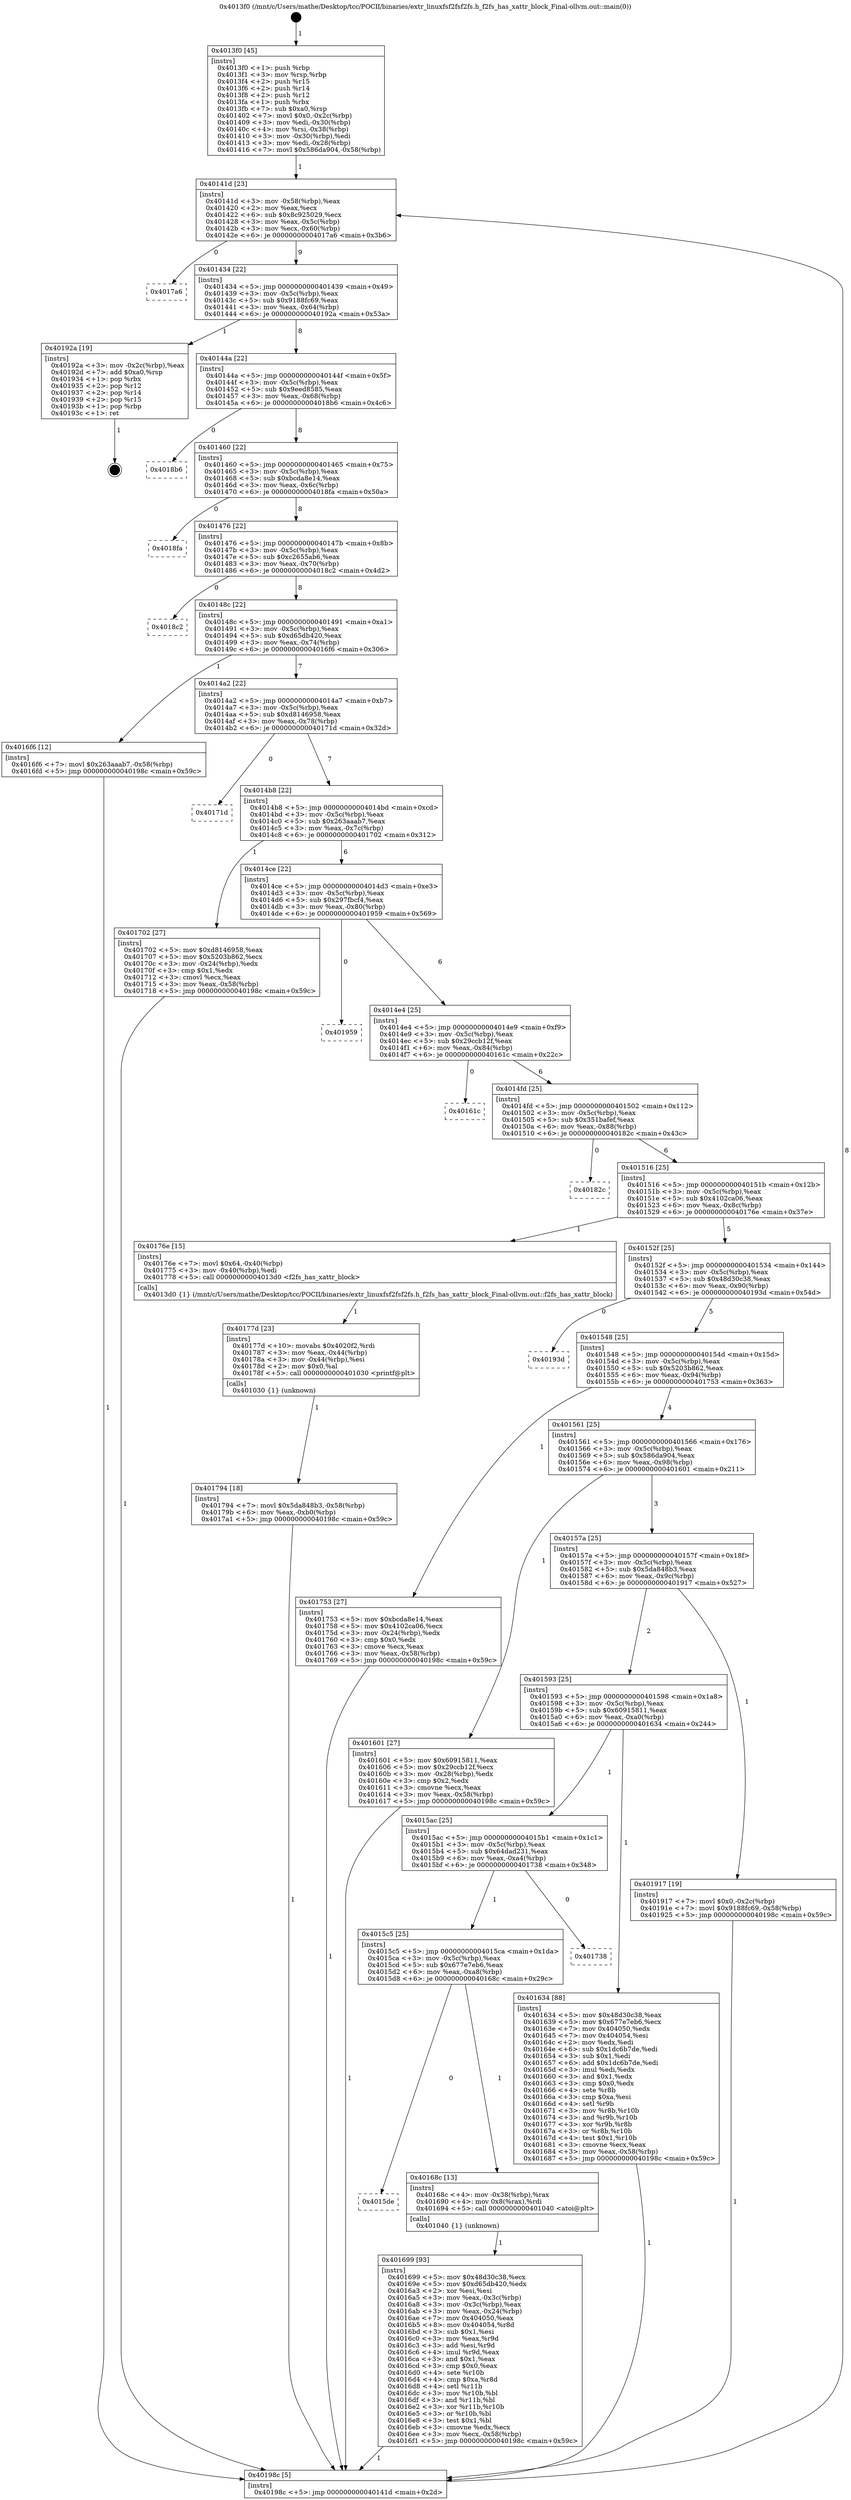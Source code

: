 digraph "0x4013f0" {
  label = "0x4013f0 (/mnt/c/Users/mathe/Desktop/tcc/POCII/binaries/extr_linuxfsf2fsf2fs.h_f2fs_has_xattr_block_Final-ollvm.out::main(0))"
  labelloc = "t"
  node[shape=record]

  Entry [label="",width=0.3,height=0.3,shape=circle,fillcolor=black,style=filled]
  "0x40141d" [label="{
     0x40141d [23]\l
     | [instrs]\l
     &nbsp;&nbsp;0x40141d \<+3\>: mov -0x58(%rbp),%eax\l
     &nbsp;&nbsp;0x401420 \<+2\>: mov %eax,%ecx\l
     &nbsp;&nbsp;0x401422 \<+6\>: sub $0x8c925029,%ecx\l
     &nbsp;&nbsp;0x401428 \<+3\>: mov %eax,-0x5c(%rbp)\l
     &nbsp;&nbsp;0x40142b \<+3\>: mov %ecx,-0x60(%rbp)\l
     &nbsp;&nbsp;0x40142e \<+6\>: je 00000000004017a6 \<main+0x3b6\>\l
  }"]
  "0x4017a6" [label="{
     0x4017a6\l
  }", style=dashed]
  "0x401434" [label="{
     0x401434 [22]\l
     | [instrs]\l
     &nbsp;&nbsp;0x401434 \<+5\>: jmp 0000000000401439 \<main+0x49\>\l
     &nbsp;&nbsp;0x401439 \<+3\>: mov -0x5c(%rbp),%eax\l
     &nbsp;&nbsp;0x40143c \<+5\>: sub $0x9188fc69,%eax\l
     &nbsp;&nbsp;0x401441 \<+3\>: mov %eax,-0x64(%rbp)\l
     &nbsp;&nbsp;0x401444 \<+6\>: je 000000000040192a \<main+0x53a\>\l
  }"]
  Exit [label="",width=0.3,height=0.3,shape=circle,fillcolor=black,style=filled,peripheries=2]
  "0x40192a" [label="{
     0x40192a [19]\l
     | [instrs]\l
     &nbsp;&nbsp;0x40192a \<+3\>: mov -0x2c(%rbp),%eax\l
     &nbsp;&nbsp;0x40192d \<+7\>: add $0xa0,%rsp\l
     &nbsp;&nbsp;0x401934 \<+1\>: pop %rbx\l
     &nbsp;&nbsp;0x401935 \<+2\>: pop %r12\l
     &nbsp;&nbsp;0x401937 \<+2\>: pop %r14\l
     &nbsp;&nbsp;0x401939 \<+2\>: pop %r15\l
     &nbsp;&nbsp;0x40193b \<+1\>: pop %rbp\l
     &nbsp;&nbsp;0x40193c \<+1\>: ret\l
  }"]
  "0x40144a" [label="{
     0x40144a [22]\l
     | [instrs]\l
     &nbsp;&nbsp;0x40144a \<+5\>: jmp 000000000040144f \<main+0x5f\>\l
     &nbsp;&nbsp;0x40144f \<+3\>: mov -0x5c(%rbp),%eax\l
     &nbsp;&nbsp;0x401452 \<+5\>: sub $0x9eed8585,%eax\l
     &nbsp;&nbsp;0x401457 \<+3\>: mov %eax,-0x68(%rbp)\l
     &nbsp;&nbsp;0x40145a \<+6\>: je 00000000004018b6 \<main+0x4c6\>\l
  }"]
  "0x401794" [label="{
     0x401794 [18]\l
     | [instrs]\l
     &nbsp;&nbsp;0x401794 \<+7\>: movl $0x5da848b3,-0x58(%rbp)\l
     &nbsp;&nbsp;0x40179b \<+6\>: mov %eax,-0xb0(%rbp)\l
     &nbsp;&nbsp;0x4017a1 \<+5\>: jmp 000000000040198c \<main+0x59c\>\l
  }"]
  "0x4018b6" [label="{
     0x4018b6\l
  }", style=dashed]
  "0x401460" [label="{
     0x401460 [22]\l
     | [instrs]\l
     &nbsp;&nbsp;0x401460 \<+5\>: jmp 0000000000401465 \<main+0x75\>\l
     &nbsp;&nbsp;0x401465 \<+3\>: mov -0x5c(%rbp),%eax\l
     &nbsp;&nbsp;0x401468 \<+5\>: sub $0xbcda8e14,%eax\l
     &nbsp;&nbsp;0x40146d \<+3\>: mov %eax,-0x6c(%rbp)\l
     &nbsp;&nbsp;0x401470 \<+6\>: je 00000000004018fa \<main+0x50a\>\l
  }"]
  "0x40177d" [label="{
     0x40177d [23]\l
     | [instrs]\l
     &nbsp;&nbsp;0x40177d \<+10\>: movabs $0x4020f2,%rdi\l
     &nbsp;&nbsp;0x401787 \<+3\>: mov %eax,-0x44(%rbp)\l
     &nbsp;&nbsp;0x40178a \<+3\>: mov -0x44(%rbp),%esi\l
     &nbsp;&nbsp;0x40178d \<+2\>: mov $0x0,%al\l
     &nbsp;&nbsp;0x40178f \<+5\>: call 0000000000401030 \<printf@plt\>\l
     | [calls]\l
     &nbsp;&nbsp;0x401030 \{1\} (unknown)\l
  }"]
  "0x4018fa" [label="{
     0x4018fa\l
  }", style=dashed]
  "0x401476" [label="{
     0x401476 [22]\l
     | [instrs]\l
     &nbsp;&nbsp;0x401476 \<+5\>: jmp 000000000040147b \<main+0x8b\>\l
     &nbsp;&nbsp;0x40147b \<+3\>: mov -0x5c(%rbp),%eax\l
     &nbsp;&nbsp;0x40147e \<+5\>: sub $0xc2655ab6,%eax\l
     &nbsp;&nbsp;0x401483 \<+3\>: mov %eax,-0x70(%rbp)\l
     &nbsp;&nbsp;0x401486 \<+6\>: je 00000000004018c2 \<main+0x4d2\>\l
  }"]
  "0x401699" [label="{
     0x401699 [93]\l
     | [instrs]\l
     &nbsp;&nbsp;0x401699 \<+5\>: mov $0x48d30c38,%ecx\l
     &nbsp;&nbsp;0x40169e \<+5\>: mov $0xd65db420,%edx\l
     &nbsp;&nbsp;0x4016a3 \<+2\>: xor %esi,%esi\l
     &nbsp;&nbsp;0x4016a5 \<+3\>: mov %eax,-0x3c(%rbp)\l
     &nbsp;&nbsp;0x4016a8 \<+3\>: mov -0x3c(%rbp),%eax\l
     &nbsp;&nbsp;0x4016ab \<+3\>: mov %eax,-0x24(%rbp)\l
     &nbsp;&nbsp;0x4016ae \<+7\>: mov 0x404050,%eax\l
     &nbsp;&nbsp;0x4016b5 \<+8\>: mov 0x404054,%r8d\l
     &nbsp;&nbsp;0x4016bd \<+3\>: sub $0x1,%esi\l
     &nbsp;&nbsp;0x4016c0 \<+3\>: mov %eax,%r9d\l
     &nbsp;&nbsp;0x4016c3 \<+3\>: add %esi,%r9d\l
     &nbsp;&nbsp;0x4016c6 \<+4\>: imul %r9d,%eax\l
     &nbsp;&nbsp;0x4016ca \<+3\>: and $0x1,%eax\l
     &nbsp;&nbsp;0x4016cd \<+3\>: cmp $0x0,%eax\l
     &nbsp;&nbsp;0x4016d0 \<+4\>: sete %r10b\l
     &nbsp;&nbsp;0x4016d4 \<+4\>: cmp $0xa,%r8d\l
     &nbsp;&nbsp;0x4016d8 \<+4\>: setl %r11b\l
     &nbsp;&nbsp;0x4016dc \<+3\>: mov %r10b,%bl\l
     &nbsp;&nbsp;0x4016df \<+3\>: and %r11b,%bl\l
     &nbsp;&nbsp;0x4016e2 \<+3\>: xor %r11b,%r10b\l
     &nbsp;&nbsp;0x4016e5 \<+3\>: or %r10b,%bl\l
     &nbsp;&nbsp;0x4016e8 \<+3\>: test $0x1,%bl\l
     &nbsp;&nbsp;0x4016eb \<+3\>: cmovne %edx,%ecx\l
     &nbsp;&nbsp;0x4016ee \<+3\>: mov %ecx,-0x58(%rbp)\l
     &nbsp;&nbsp;0x4016f1 \<+5\>: jmp 000000000040198c \<main+0x59c\>\l
  }"]
  "0x4018c2" [label="{
     0x4018c2\l
  }", style=dashed]
  "0x40148c" [label="{
     0x40148c [22]\l
     | [instrs]\l
     &nbsp;&nbsp;0x40148c \<+5\>: jmp 0000000000401491 \<main+0xa1\>\l
     &nbsp;&nbsp;0x401491 \<+3\>: mov -0x5c(%rbp),%eax\l
     &nbsp;&nbsp;0x401494 \<+5\>: sub $0xd65db420,%eax\l
     &nbsp;&nbsp;0x401499 \<+3\>: mov %eax,-0x74(%rbp)\l
     &nbsp;&nbsp;0x40149c \<+6\>: je 00000000004016f6 \<main+0x306\>\l
  }"]
  "0x4015de" [label="{
     0x4015de\l
  }", style=dashed]
  "0x4016f6" [label="{
     0x4016f6 [12]\l
     | [instrs]\l
     &nbsp;&nbsp;0x4016f6 \<+7\>: movl $0x263aaab7,-0x58(%rbp)\l
     &nbsp;&nbsp;0x4016fd \<+5\>: jmp 000000000040198c \<main+0x59c\>\l
  }"]
  "0x4014a2" [label="{
     0x4014a2 [22]\l
     | [instrs]\l
     &nbsp;&nbsp;0x4014a2 \<+5\>: jmp 00000000004014a7 \<main+0xb7\>\l
     &nbsp;&nbsp;0x4014a7 \<+3\>: mov -0x5c(%rbp),%eax\l
     &nbsp;&nbsp;0x4014aa \<+5\>: sub $0xd8146958,%eax\l
     &nbsp;&nbsp;0x4014af \<+3\>: mov %eax,-0x78(%rbp)\l
     &nbsp;&nbsp;0x4014b2 \<+6\>: je 000000000040171d \<main+0x32d\>\l
  }"]
  "0x40168c" [label="{
     0x40168c [13]\l
     | [instrs]\l
     &nbsp;&nbsp;0x40168c \<+4\>: mov -0x38(%rbp),%rax\l
     &nbsp;&nbsp;0x401690 \<+4\>: mov 0x8(%rax),%rdi\l
     &nbsp;&nbsp;0x401694 \<+5\>: call 0000000000401040 \<atoi@plt\>\l
     | [calls]\l
     &nbsp;&nbsp;0x401040 \{1\} (unknown)\l
  }"]
  "0x40171d" [label="{
     0x40171d\l
  }", style=dashed]
  "0x4014b8" [label="{
     0x4014b8 [22]\l
     | [instrs]\l
     &nbsp;&nbsp;0x4014b8 \<+5\>: jmp 00000000004014bd \<main+0xcd\>\l
     &nbsp;&nbsp;0x4014bd \<+3\>: mov -0x5c(%rbp),%eax\l
     &nbsp;&nbsp;0x4014c0 \<+5\>: sub $0x263aaab7,%eax\l
     &nbsp;&nbsp;0x4014c5 \<+3\>: mov %eax,-0x7c(%rbp)\l
     &nbsp;&nbsp;0x4014c8 \<+6\>: je 0000000000401702 \<main+0x312\>\l
  }"]
  "0x4015c5" [label="{
     0x4015c5 [25]\l
     | [instrs]\l
     &nbsp;&nbsp;0x4015c5 \<+5\>: jmp 00000000004015ca \<main+0x1da\>\l
     &nbsp;&nbsp;0x4015ca \<+3\>: mov -0x5c(%rbp),%eax\l
     &nbsp;&nbsp;0x4015cd \<+5\>: sub $0x677e7eb6,%eax\l
     &nbsp;&nbsp;0x4015d2 \<+6\>: mov %eax,-0xa8(%rbp)\l
     &nbsp;&nbsp;0x4015d8 \<+6\>: je 000000000040168c \<main+0x29c\>\l
  }"]
  "0x401702" [label="{
     0x401702 [27]\l
     | [instrs]\l
     &nbsp;&nbsp;0x401702 \<+5\>: mov $0xd8146958,%eax\l
     &nbsp;&nbsp;0x401707 \<+5\>: mov $0x5203b862,%ecx\l
     &nbsp;&nbsp;0x40170c \<+3\>: mov -0x24(%rbp),%edx\l
     &nbsp;&nbsp;0x40170f \<+3\>: cmp $0x1,%edx\l
     &nbsp;&nbsp;0x401712 \<+3\>: cmovl %ecx,%eax\l
     &nbsp;&nbsp;0x401715 \<+3\>: mov %eax,-0x58(%rbp)\l
     &nbsp;&nbsp;0x401718 \<+5\>: jmp 000000000040198c \<main+0x59c\>\l
  }"]
  "0x4014ce" [label="{
     0x4014ce [22]\l
     | [instrs]\l
     &nbsp;&nbsp;0x4014ce \<+5\>: jmp 00000000004014d3 \<main+0xe3\>\l
     &nbsp;&nbsp;0x4014d3 \<+3\>: mov -0x5c(%rbp),%eax\l
     &nbsp;&nbsp;0x4014d6 \<+5\>: sub $0x297fbcf4,%eax\l
     &nbsp;&nbsp;0x4014db \<+3\>: mov %eax,-0x80(%rbp)\l
     &nbsp;&nbsp;0x4014de \<+6\>: je 0000000000401959 \<main+0x569\>\l
  }"]
  "0x401738" [label="{
     0x401738\l
  }", style=dashed]
  "0x401959" [label="{
     0x401959\l
  }", style=dashed]
  "0x4014e4" [label="{
     0x4014e4 [25]\l
     | [instrs]\l
     &nbsp;&nbsp;0x4014e4 \<+5\>: jmp 00000000004014e9 \<main+0xf9\>\l
     &nbsp;&nbsp;0x4014e9 \<+3\>: mov -0x5c(%rbp),%eax\l
     &nbsp;&nbsp;0x4014ec \<+5\>: sub $0x29ccb12f,%eax\l
     &nbsp;&nbsp;0x4014f1 \<+6\>: mov %eax,-0x84(%rbp)\l
     &nbsp;&nbsp;0x4014f7 \<+6\>: je 000000000040161c \<main+0x22c\>\l
  }"]
  "0x4015ac" [label="{
     0x4015ac [25]\l
     | [instrs]\l
     &nbsp;&nbsp;0x4015ac \<+5\>: jmp 00000000004015b1 \<main+0x1c1\>\l
     &nbsp;&nbsp;0x4015b1 \<+3\>: mov -0x5c(%rbp),%eax\l
     &nbsp;&nbsp;0x4015b4 \<+5\>: sub $0x64dad231,%eax\l
     &nbsp;&nbsp;0x4015b9 \<+6\>: mov %eax,-0xa4(%rbp)\l
     &nbsp;&nbsp;0x4015bf \<+6\>: je 0000000000401738 \<main+0x348\>\l
  }"]
  "0x40161c" [label="{
     0x40161c\l
  }", style=dashed]
  "0x4014fd" [label="{
     0x4014fd [25]\l
     | [instrs]\l
     &nbsp;&nbsp;0x4014fd \<+5\>: jmp 0000000000401502 \<main+0x112\>\l
     &nbsp;&nbsp;0x401502 \<+3\>: mov -0x5c(%rbp),%eax\l
     &nbsp;&nbsp;0x401505 \<+5\>: sub $0x351bafef,%eax\l
     &nbsp;&nbsp;0x40150a \<+6\>: mov %eax,-0x88(%rbp)\l
     &nbsp;&nbsp;0x401510 \<+6\>: je 000000000040182c \<main+0x43c\>\l
  }"]
  "0x401634" [label="{
     0x401634 [88]\l
     | [instrs]\l
     &nbsp;&nbsp;0x401634 \<+5\>: mov $0x48d30c38,%eax\l
     &nbsp;&nbsp;0x401639 \<+5\>: mov $0x677e7eb6,%ecx\l
     &nbsp;&nbsp;0x40163e \<+7\>: mov 0x404050,%edx\l
     &nbsp;&nbsp;0x401645 \<+7\>: mov 0x404054,%esi\l
     &nbsp;&nbsp;0x40164c \<+2\>: mov %edx,%edi\l
     &nbsp;&nbsp;0x40164e \<+6\>: sub $0x1dc6b7de,%edi\l
     &nbsp;&nbsp;0x401654 \<+3\>: sub $0x1,%edi\l
     &nbsp;&nbsp;0x401657 \<+6\>: add $0x1dc6b7de,%edi\l
     &nbsp;&nbsp;0x40165d \<+3\>: imul %edi,%edx\l
     &nbsp;&nbsp;0x401660 \<+3\>: and $0x1,%edx\l
     &nbsp;&nbsp;0x401663 \<+3\>: cmp $0x0,%edx\l
     &nbsp;&nbsp;0x401666 \<+4\>: sete %r8b\l
     &nbsp;&nbsp;0x40166a \<+3\>: cmp $0xa,%esi\l
     &nbsp;&nbsp;0x40166d \<+4\>: setl %r9b\l
     &nbsp;&nbsp;0x401671 \<+3\>: mov %r8b,%r10b\l
     &nbsp;&nbsp;0x401674 \<+3\>: and %r9b,%r10b\l
     &nbsp;&nbsp;0x401677 \<+3\>: xor %r9b,%r8b\l
     &nbsp;&nbsp;0x40167a \<+3\>: or %r8b,%r10b\l
     &nbsp;&nbsp;0x40167d \<+4\>: test $0x1,%r10b\l
     &nbsp;&nbsp;0x401681 \<+3\>: cmovne %ecx,%eax\l
     &nbsp;&nbsp;0x401684 \<+3\>: mov %eax,-0x58(%rbp)\l
     &nbsp;&nbsp;0x401687 \<+5\>: jmp 000000000040198c \<main+0x59c\>\l
  }"]
  "0x40182c" [label="{
     0x40182c\l
  }", style=dashed]
  "0x401516" [label="{
     0x401516 [25]\l
     | [instrs]\l
     &nbsp;&nbsp;0x401516 \<+5\>: jmp 000000000040151b \<main+0x12b\>\l
     &nbsp;&nbsp;0x40151b \<+3\>: mov -0x5c(%rbp),%eax\l
     &nbsp;&nbsp;0x40151e \<+5\>: sub $0x4102ca06,%eax\l
     &nbsp;&nbsp;0x401523 \<+6\>: mov %eax,-0x8c(%rbp)\l
     &nbsp;&nbsp;0x401529 \<+6\>: je 000000000040176e \<main+0x37e\>\l
  }"]
  "0x401593" [label="{
     0x401593 [25]\l
     | [instrs]\l
     &nbsp;&nbsp;0x401593 \<+5\>: jmp 0000000000401598 \<main+0x1a8\>\l
     &nbsp;&nbsp;0x401598 \<+3\>: mov -0x5c(%rbp),%eax\l
     &nbsp;&nbsp;0x40159b \<+5\>: sub $0x60915811,%eax\l
     &nbsp;&nbsp;0x4015a0 \<+6\>: mov %eax,-0xa0(%rbp)\l
     &nbsp;&nbsp;0x4015a6 \<+6\>: je 0000000000401634 \<main+0x244\>\l
  }"]
  "0x40176e" [label="{
     0x40176e [15]\l
     | [instrs]\l
     &nbsp;&nbsp;0x40176e \<+7\>: movl $0x64,-0x40(%rbp)\l
     &nbsp;&nbsp;0x401775 \<+3\>: mov -0x40(%rbp),%edi\l
     &nbsp;&nbsp;0x401778 \<+5\>: call 00000000004013d0 \<f2fs_has_xattr_block\>\l
     | [calls]\l
     &nbsp;&nbsp;0x4013d0 \{1\} (/mnt/c/Users/mathe/Desktop/tcc/POCII/binaries/extr_linuxfsf2fsf2fs.h_f2fs_has_xattr_block_Final-ollvm.out::f2fs_has_xattr_block)\l
  }"]
  "0x40152f" [label="{
     0x40152f [25]\l
     | [instrs]\l
     &nbsp;&nbsp;0x40152f \<+5\>: jmp 0000000000401534 \<main+0x144\>\l
     &nbsp;&nbsp;0x401534 \<+3\>: mov -0x5c(%rbp),%eax\l
     &nbsp;&nbsp;0x401537 \<+5\>: sub $0x48d30c38,%eax\l
     &nbsp;&nbsp;0x40153c \<+6\>: mov %eax,-0x90(%rbp)\l
     &nbsp;&nbsp;0x401542 \<+6\>: je 000000000040193d \<main+0x54d\>\l
  }"]
  "0x401917" [label="{
     0x401917 [19]\l
     | [instrs]\l
     &nbsp;&nbsp;0x401917 \<+7\>: movl $0x0,-0x2c(%rbp)\l
     &nbsp;&nbsp;0x40191e \<+7\>: movl $0x9188fc69,-0x58(%rbp)\l
     &nbsp;&nbsp;0x401925 \<+5\>: jmp 000000000040198c \<main+0x59c\>\l
  }"]
  "0x40193d" [label="{
     0x40193d\l
  }", style=dashed]
  "0x401548" [label="{
     0x401548 [25]\l
     | [instrs]\l
     &nbsp;&nbsp;0x401548 \<+5\>: jmp 000000000040154d \<main+0x15d\>\l
     &nbsp;&nbsp;0x40154d \<+3\>: mov -0x5c(%rbp),%eax\l
     &nbsp;&nbsp;0x401550 \<+5\>: sub $0x5203b862,%eax\l
     &nbsp;&nbsp;0x401555 \<+6\>: mov %eax,-0x94(%rbp)\l
     &nbsp;&nbsp;0x40155b \<+6\>: je 0000000000401753 \<main+0x363\>\l
  }"]
  "0x4013f0" [label="{
     0x4013f0 [45]\l
     | [instrs]\l
     &nbsp;&nbsp;0x4013f0 \<+1\>: push %rbp\l
     &nbsp;&nbsp;0x4013f1 \<+3\>: mov %rsp,%rbp\l
     &nbsp;&nbsp;0x4013f4 \<+2\>: push %r15\l
     &nbsp;&nbsp;0x4013f6 \<+2\>: push %r14\l
     &nbsp;&nbsp;0x4013f8 \<+2\>: push %r12\l
     &nbsp;&nbsp;0x4013fa \<+1\>: push %rbx\l
     &nbsp;&nbsp;0x4013fb \<+7\>: sub $0xa0,%rsp\l
     &nbsp;&nbsp;0x401402 \<+7\>: movl $0x0,-0x2c(%rbp)\l
     &nbsp;&nbsp;0x401409 \<+3\>: mov %edi,-0x30(%rbp)\l
     &nbsp;&nbsp;0x40140c \<+4\>: mov %rsi,-0x38(%rbp)\l
     &nbsp;&nbsp;0x401410 \<+3\>: mov -0x30(%rbp),%edi\l
     &nbsp;&nbsp;0x401413 \<+3\>: mov %edi,-0x28(%rbp)\l
     &nbsp;&nbsp;0x401416 \<+7\>: movl $0x586da904,-0x58(%rbp)\l
  }"]
  "0x401753" [label="{
     0x401753 [27]\l
     | [instrs]\l
     &nbsp;&nbsp;0x401753 \<+5\>: mov $0xbcda8e14,%eax\l
     &nbsp;&nbsp;0x401758 \<+5\>: mov $0x4102ca06,%ecx\l
     &nbsp;&nbsp;0x40175d \<+3\>: mov -0x24(%rbp),%edx\l
     &nbsp;&nbsp;0x401760 \<+3\>: cmp $0x0,%edx\l
     &nbsp;&nbsp;0x401763 \<+3\>: cmove %ecx,%eax\l
     &nbsp;&nbsp;0x401766 \<+3\>: mov %eax,-0x58(%rbp)\l
     &nbsp;&nbsp;0x401769 \<+5\>: jmp 000000000040198c \<main+0x59c\>\l
  }"]
  "0x401561" [label="{
     0x401561 [25]\l
     | [instrs]\l
     &nbsp;&nbsp;0x401561 \<+5\>: jmp 0000000000401566 \<main+0x176\>\l
     &nbsp;&nbsp;0x401566 \<+3\>: mov -0x5c(%rbp),%eax\l
     &nbsp;&nbsp;0x401569 \<+5\>: sub $0x586da904,%eax\l
     &nbsp;&nbsp;0x40156e \<+6\>: mov %eax,-0x98(%rbp)\l
     &nbsp;&nbsp;0x401574 \<+6\>: je 0000000000401601 \<main+0x211\>\l
  }"]
  "0x40198c" [label="{
     0x40198c [5]\l
     | [instrs]\l
     &nbsp;&nbsp;0x40198c \<+5\>: jmp 000000000040141d \<main+0x2d\>\l
  }"]
  "0x401601" [label="{
     0x401601 [27]\l
     | [instrs]\l
     &nbsp;&nbsp;0x401601 \<+5\>: mov $0x60915811,%eax\l
     &nbsp;&nbsp;0x401606 \<+5\>: mov $0x29ccb12f,%ecx\l
     &nbsp;&nbsp;0x40160b \<+3\>: mov -0x28(%rbp),%edx\l
     &nbsp;&nbsp;0x40160e \<+3\>: cmp $0x2,%edx\l
     &nbsp;&nbsp;0x401611 \<+3\>: cmovne %ecx,%eax\l
     &nbsp;&nbsp;0x401614 \<+3\>: mov %eax,-0x58(%rbp)\l
     &nbsp;&nbsp;0x401617 \<+5\>: jmp 000000000040198c \<main+0x59c\>\l
  }"]
  "0x40157a" [label="{
     0x40157a [25]\l
     | [instrs]\l
     &nbsp;&nbsp;0x40157a \<+5\>: jmp 000000000040157f \<main+0x18f\>\l
     &nbsp;&nbsp;0x40157f \<+3\>: mov -0x5c(%rbp),%eax\l
     &nbsp;&nbsp;0x401582 \<+5\>: sub $0x5da848b3,%eax\l
     &nbsp;&nbsp;0x401587 \<+6\>: mov %eax,-0x9c(%rbp)\l
     &nbsp;&nbsp;0x40158d \<+6\>: je 0000000000401917 \<main+0x527\>\l
  }"]
  Entry -> "0x4013f0" [label=" 1"]
  "0x40141d" -> "0x4017a6" [label=" 0"]
  "0x40141d" -> "0x401434" [label=" 9"]
  "0x40192a" -> Exit [label=" 1"]
  "0x401434" -> "0x40192a" [label=" 1"]
  "0x401434" -> "0x40144a" [label=" 8"]
  "0x401917" -> "0x40198c" [label=" 1"]
  "0x40144a" -> "0x4018b6" [label=" 0"]
  "0x40144a" -> "0x401460" [label=" 8"]
  "0x401794" -> "0x40198c" [label=" 1"]
  "0x401460" -> "0x4018fa" [label=" 0"]
  "0x401460" -> "0x401476" [label=" 8"]
  "0x40177d" -> "0x401794" [label=" 1"]
  "0x401476" -> "0x4018c2" [label=" 0"]
  "0x401476" -> "0x40148c" [label=" 8"]
  "0x40176e" -> "0x40177d" [label=" 1"]
  "0x40148c" -> "0x4016f6" [label=" 1"]
  "0x40148c" -> "0x4014a2" [label=" 7"]
  "0x401753" -> "0x40198c" [label=" 1"]
  "0x4014a2" -> "0x40171d" [label=" 0"]
  "0x4014a2" -> "0x4014b8" [label=" 7"]
  "0x401702" -> "0x40198c" [label=" 1"]
  "0x4014b8" -> "0x401702" [label=" 1"]
  "0x4014b8" -> "0x4014ce" [label=" 6"]
  "0x401699" -> "0x40198c" [label=" 1"]
  "0x4014ce" -> "0x401959" [label=" 0"]
  "0x4014ce" -> "0x4014e4" [label=" 6"]
  "0x40168c" -> "0x401699" [label=" 1"]
  "0x4014e4" -> "0x40161c" [label=" 0"]
  "0x4014e4" -> "0x4014fd" [label=" 6"]
  "0x4015c5" -> "0x40168c" [label=" 1"]
  "0x4014fd" -> "0x40182c" [label=" 0"]
  "0x4014fd" -> "0x401516" [label=" 6"]
  "0x4016f6" -> "0x40198c" [label=" 1"]
  "0x401516" -> "0x40176e" [label=" 1"]
  "0x401516" -> "0x40152f" [label=" 5"]
  "0x4015ac" -> "0x401738" [label=" 0"]
  "0x40152f" -> "0x40193d" [label=" 0"]
  "0x40152f" -> "0x401548" [label=" 5"]
  "0x4015c5" -> "0x4015de" [label=" 0"]
  "0x401548" -> "0x401753" [label=" 1"]
  "0x401548" -> "0x401561" [label=" 4"]
  "0x401593" -> "0x4015ac" [label=" 1"]
  "0x401561" -> "0x401601" [label=" 1"]
  "0x401561" -> "0x40157a" [label=" 3"]
  "0x401601" -> "0x40198c" [label=" 1"]
  "0x4013f0" -> "0x40141d" [label=" 1"]
  "0x40198c" -> "0x40141d" [label=" 8"]
  "0x401634" -> "0x40198c" [label=" 1"]
  "0x40157a" -> "0x401917" [label=" 1"]
  "0x40157a" -> "0x401593" [label=" 2"]
  "0x4015ac" -> "0x4015c5" [label=" 1"]
  "0x401593" -> "0x401634" [label=" 1"]
}
